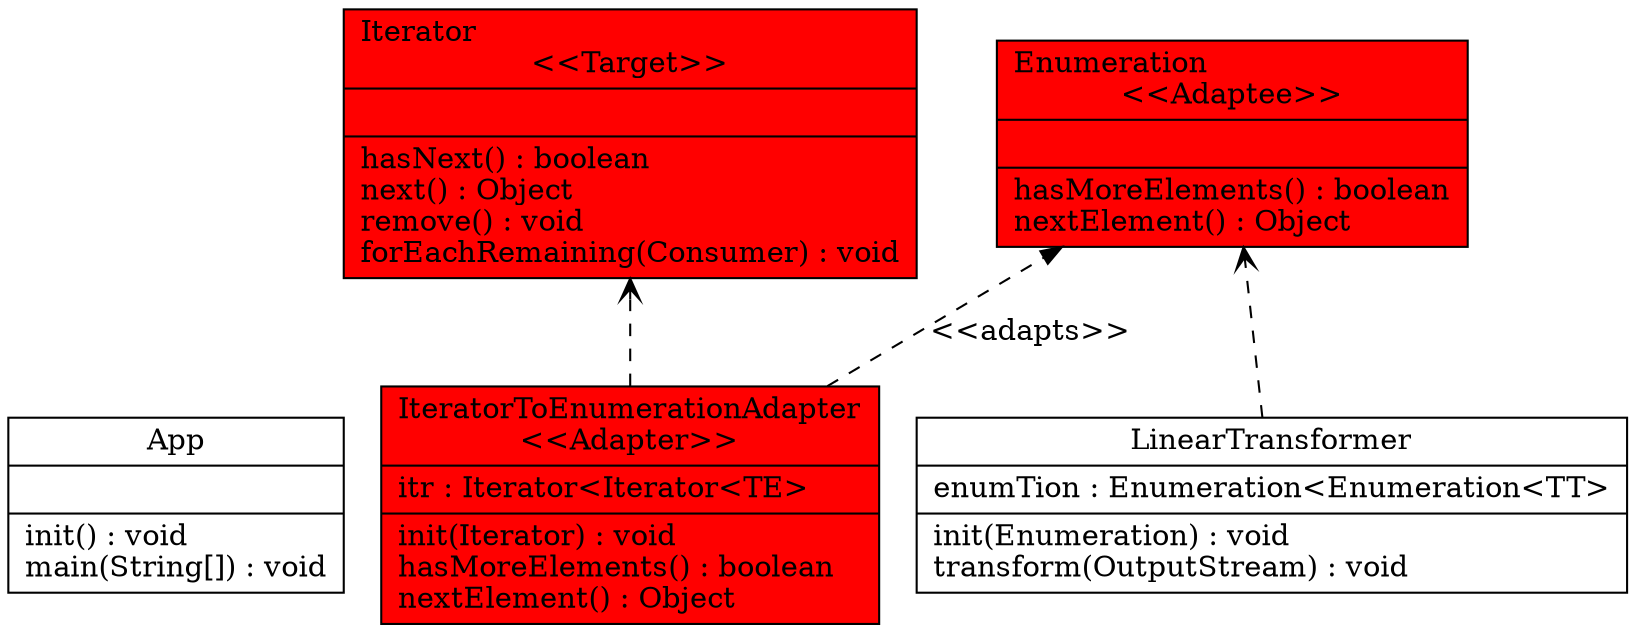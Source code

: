 digraph G {

fontname = "Bitstream Vera Sans"
fontsize = 8
rankdir=BT

node [shape = "record" color = "#000000" fillcolor = "#000000" style=""]
ClassTApp [label = "{App||init() : void\lmain(String[]) : void\l}"]
node [shape = "record" color = "#000000" fillcolor = "#ff0000" style="filled"]
ClassTIteratorToEnumerationAdapter [label = "{IteratorToEnumerationAdapter\l\<\<Adapter\>\>|itr : Iterator\<Iterator\<TE\>\l|init(Iterator) : void\lhasMoreElements() : boolean\lnextElement() : Object\l}"]
node [shape = "record" color = "#000000" fillcolor = "#000000" style=""]
ClassTLinearTransformer [label = "{LinearTransformer|enumTion : Enumeration\<Enumeration\<TT\>\l|init(Enumeration) : void\ltransform(OutputStream) : void\l}"]
node [shape = "record" color = "#000000" fillcolor = "#ff0000" style="filled"]
ClassTEnumeration [label = "{Enumeration\l\<\<Adaptee\>\>||hasMoreElements() : boolean\lnextElement() : Object\l}"]
node [shape = "record" color = "#000000" fillcolor = "#ff0000" style="filled"]
ClassTIterator [label = "{Iterator\l\<\<Target\>\>||hasNext() : boolean\lnext() : Object\lremove() : void\lforEachRemaining(Consumer) : void\l}"]
edge [arrowhead = "normal" style = "dashed" label = "\<\<adapts\>\>"]
ClassTIteratorToEnumerationAdapter -> ClassTEnumeration
edge [arrowhead = "vee" style = "dashed" label = ""]
ClassTIteratorToEnumerationAdapter -> ClassTIterator
edge [arrowhead = "vee" style = "dashed" label = ""]
ClassTLinearTransformer -> ClassTEnumeration
}
